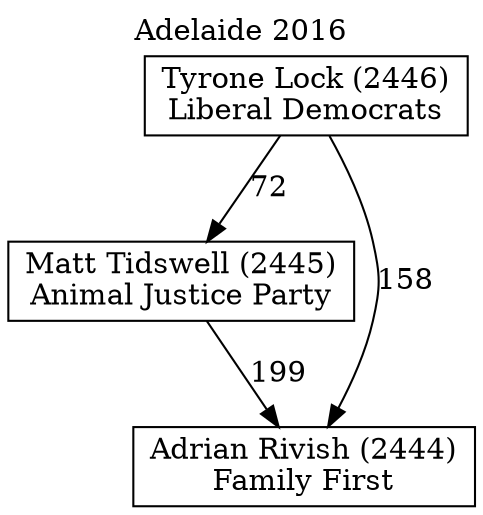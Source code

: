 // House preference flow
digraph "Adrian Rivish (2444)_Adelaide_2016" {
	graph [label="Adelaide 2016" labelloc=t mclimit=10]
	node [shape=box]
	"Matt Tidswell (2445)" [label="Matt Tidswell (2445)
Animal Justice Party"]
	"Tyrone Lock (2446)" [label="Tyrone Lock (2446)
Liberal Democrats"]
	"Adrian Rivish (2444)" [label="Adrian Rivish (2444)
Family First"]
	"Tyrone Lock (2446)" -> "Adrian Rivish (2444)" [label=158]
	"Tyrone Lock (2446)" -> "Matt Tidswell (2445)" [label=72]
	"Matt Tidswell (2445)" -> "Adrian Rivish (2444)" [label=199]
}

